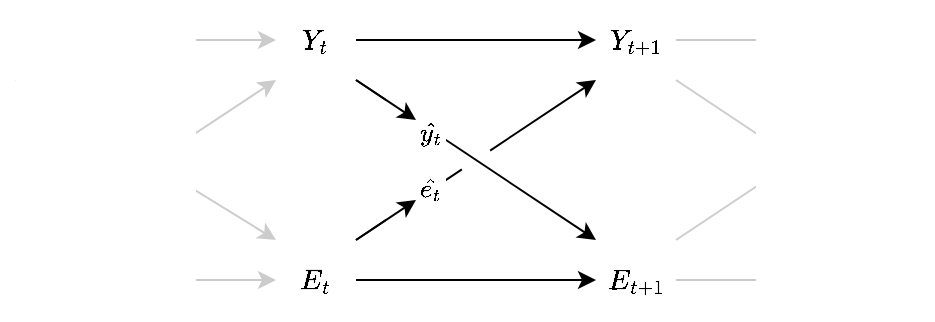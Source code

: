 <mxfile version="12.8.8" type="google"><diagram id="t7yvpLEdr9KgrBYRbPwc" name="Page-1"><mxGraphModel dx="346" dy="185" grid="1" gridSize="10" guides="1" tooltips="1" connect="1" arrows="1" fold="1" page="1" pageScale="1" pageWidth="827" pageHeight="1169" math="1" shadow="0"><root><mxCell id="0"/><mxCell id="1" parent="0"/><mxCell id="9kLuqAF9SU5P10jKAi9G-1" style="rounded=0;orthogonalLoop=1;jettySize=auto;html=1;exitX=1;exitY=1;exitDx=0;exitDy=0;entryX=0;entryY=0;entryDx=0;entryDy=0;entryPerimeter=0;sourcePerimeterSpacing=0;" parent="1" source="qTJ3PmurEFTqupq_-Exz-1" target="qTJ3PmurEFTqupq_-Exz-6" edge="1"><mxGeometry relative="1" as="geometry"><mxPoint x="190" y="170" as="sourcePoint"/><mxPoint x="350" y="90" as="targetPoint"/></mxGeometry></mxCell><mxCell id="PFUnQcmvBcy8E5_8rOFq-20" value="&lt;span style=&quot;white-space: normal ; background-color: rgb(248 , 249 , 250) ; font-size: 11px&quot;&gt;&lt;br style=&quot;font-size: 11px&quot;&gt;&lt;/span&gt;" style="text;html=1;align=center;verticalAlign=middle;resizable=0;points=[];labelBackgroundColor=#ffffff;fontSize=11;spacing=0;" parent="9kLuqAF9SU5P10jKAi9G-1" vertex="1" connectable="0"><mxGeometry x="0.54" y="1" relative="1" as="geometry"><mxPoint x="-52.91" y="-30.74" as="offset"/></mxGeometry></mxCell><mxCell id="qTJ3PmurEFTqupq_-Exz-7" style="rounded=0;orthogonalLoop=1;jettySize=auto;html=1;exitX=1;exitY=0;exitDx=0;exitDy=0;entryX=0;entryY=1;entryDx=0;entryDy=0;entryPerimeter=0;jumpStyle=gap;jumpSize=17;" parent="1" source="qTJ3PmurEFTqupq_-Exz-5" target="qTJ3PmurEFTqupq_-Exz-3" edge="1"><mxGeometry relative="1" as="geometry"/></mxCell><mxCell id="GhFX7aCxsxN3A2e5WT5Z-12" value="" style="rounded=0;whiteSpace=wrap;html=1;fontSize=11;strokeColor=none;" vertex="1" parent="1"><mxGeometry x="215" y="60" width="30" height="120" as="geometry"/></mxCell><mxCell id="qTJ3PmurEFTqupq_-Exz-2" style="edgeStyle=orthogonalEdgeStyle;rounded=0;orthogonalLoop=1;jettySize=auto;html=1;exitX=1;exitY=0.5;exitDx=0;exitDy=0;" parent="1" source="qTJ3PmurEFTqupq_-Exz-1" edge="1"><mxGeometry relative="1" as="geometry"><mxPoint x="320.0" y="60.0" as="targetPoint"/></mxGeometry></mxCell><mxCell id="qTJ3PmurEFTqupq_-Exz-1" value="$$Y_t$$" style="text;html=1;strokeColor=none;fillColor=none;align=center;verticalAlign=middle;whiteSpace=wrap;rounded=0;" parent="1" vertex="1"><mxGeometry x="160" y="40" width="40" height="40" as="geometry"/></mxCell><mxCell id="qTJ3PmurEFTqupq_-Exz-3" value="$$Y_{t+1}$$" style="text;html=1;strokeColor=none;fillColor=none;align=center;verticalAlign=middle;whiteSpace=wrap;rounded=0;" parent="1" vertex="1"><mxGeometry x="320" y="40" width="40" height="40" as="geometry"/></mxCell><mxCell id="qTJ3PmurEFTqupq_-Exz-4" style="edgeStyle=orthogonalEdgeStyle;rounded=0;orthogonalLoop=1;jettySize=auto;html=1;exitX=1;exitY=0.5;exitDx=0;exitDy=0;" parent="1" source="qTJ3PmurEFTqupq_-Exz-5" edge="1"><mxGeometry relative="1" as="geometry"><mxPoint x="320.0" y="180.0" as="targetPoint"/></mxGeometry></mxCell><mxCell id="qTJ3PmurEFTqupq_-Exz-5" value="$$E_t$$" style="text;html=1;strokeColor=none;fillColor=none;align=center;verticalAlign=middle;whiteSpace=wrap;rounded=0;" parent="1" vertex="1"><mxGeometry x="160" y="160" width="40" height="40" as="geometry"/></mxCell><mxCell id="qTJ3PmurEFTqupq_-Exz-6" value="$$E_{t+1}$$" style="text;html=1;strokeColor=none;fillColor=none;align=center;verticalAlign=middle;whiteSpace=wrap;rounded=0;" parent="1" vertex="1"><mxGeometry x="320" y="160" width="40" height="40" as="geometry"/></mxCell><mxCell id="9kLuqAF9SU5P10jKAi9G-6" style="edgeStyle=orthogonalEdgeStyle;rounded=0;orthogonalLoop=1;jettySize=auto;html=1;exitX=1;exitY=0.5;exitDx=0;exitDy=0;strokeColor=#CCCCCC;" parent="1" edge="1"><mxGeometry relative="1" as="geometry"><mxPoint x="160.0" y="60.0" as="targetPoint"/><mxPoint x="40" y="60" as="sourcePoint"/></mxGeometry></mxCell><mxCell id="9kLuqAF9SU5P10jKAi9G-9" style="edgeStyle=orthogonalEdgeStyle;rounded=0;orthogonalLoop=1;jettySize=auto;html=1;exitX=1;exitY=0.5;exitDx=0;exitDy=0;strokeColor=#CCCCCC;" parent="1" edge="1"><mxGeometry relative="1" as="geometry"><mxPoint x="160.0" y="180.0" as="targetPoint"/><mxPoint x="40" y="180" as="sourcePoint"/></mxGeometry></mxCell><mxCell id="9kLuqAF9SU5P10jKAi9G-15" style="rounded=0;orthogonalLoop=1;jettySize=auto;html=1;exitX=0;exitY=0.25;exitDx=0;exitDy=0;entryX=0;entryY=0;entryDx=0;entryDy=0;entryPerimeter=0;strokeColor=#CCCCCC;" parent="1" source="VI_ok-3rZ3IqvkGbogDW-5" edge="1"><mxGeometry relative="1" as="geometry"><mxPoint x="39" y="80.8" as="sourcePoint"/><mxPoint x="160" y="160" as="targetPoint"/></mxGeometry></mxCell><mxCell id="9kLuqAF9SU5P10jKAi9G-16" style="edgeStyle=orthogonalEdgeStyle;rounded=0;orthogonalLoop=1;jettySize=auto;html=1;exitX=1;exitY=0.5;exitDx=0;exitDy=0;strokeColor=#CCCCCC;" parent="1" edge="1"><mxGeometry relative="1" as="geometry"><mxPoint x="480.0" y="60.0" as="targetPoint"/><mxPoint x="360" y="60" as="sourcePoint"/></mxGeometry></mxCell><mxCell id="9kLuqAF9SU5P10jKAi9G-17" style="edgeStyle=orthogonalEdgeStyle;rounded=0;orthogonalLoop=1;jettySize=auto;html=1;exitX=1;exitY=0.5;exitDx=0;exitDy=0;strokeColor=#CCCCCC;" parent="1" edge="1"><mxGeometry relative="1" as="geometry"><mxPoint x="480.0" y="180.0" as="targetPoint"/><mxPoint x="360" y="180" as="sourcePoint"/></mxGeometry></mxCell><mxCell id="9kLuqAF9SU5P10jKAi9G-19" style="rounded=0;orthogonalLoop=1;jettySize=auto;html=1;exitX=1;exitY=1;exitDx=0;exitDy=0;entryX=0;entryY=0;entryDx=0;entryDy=0;entryPerimeter=0;strokeColor=#CCCCCC;" parent="1" source="qTJ3PmurEFTqupq_-Exz-3" edge="1"><mxGeometry relative="1" as="geometry"><mxPoint x="359" y="80.8" as="sourcePoint"/><mxPoint x="480" y="160" as="targetPoint"/></mxGeometry></mxCell><mxCell id="9kLuqAF9SU5P10jKAi9G-10" style="rounded=0;orthogonalLoop=1;jettySize=auto;html=1;exitX=1.005;exitY=-0.02;exitDx=0;exitDy=0;entryX=0;entryY=1;entryDx=0;entryDy=0;entryPerimeter=0;exitPerimeter=0;strokeColor=#CCCCCC;jumpStyle=gap;jumpSize=17;" parent="1" edge="1"><mxGeometry relative="1" as="geometry"><mxPoint x="40.2" y="159.2" as="sourcePoint"/><mxPoint x="160" y="80" as="targetPoint"/></mxGeometry></mxCell><mxCell id="9kLuqAF9SU5P10jKAi9G-18" style="rounded=0;orthogonalLoop=1;jettySize=auto;html=1;exitX=1;exitY=0;exitDx=0;exitDy=0;entryX=0;entryY=1;entryDx=0;entryDy=0;entryPerimeter=0;strokeColor=#CCCCCC;jumpStyle=gap;jumpSize=17;" parent="1" source="qTJ3PmurEFTqupq_-Exz-6" edge="1"><mxGeometry relative="1" as="geometry"><mxPoint x="360.2" y="159.2" as="sourcePoint"/><mxPoint x="480" y="80" as="targetPoint"/></mxGeometry></mxCell><mxCell id="VI_ok-3rZ3IqvkGbogDW-5" value="" style="rounded=0;whiteSpace=wrap;html=1;strokeColor=none;" parent="1" vertex="1"><mxGeometry x="30" y="40" width="90" height="160" as="geometry"/></mxCell><mxCell id="VI_ok-3rZ3IqvkGbogDW-6" value="" style="rounded=0;whiteSpace=wrap;html=1;strokeColor=none;" parent="1" vertex="1"><mxGeometry x="400" y="40" width="80" height="160" as="geometry"/></mxCell><mxCell id="PFUnQcmvBcy8E5_8rOFq-18" style="rounded=0;orthogonalLoop=1;jettySize=auto;html=1;exitX=1;exitY=1;exitDx=0;exitDy=0;" parent="1" edge="1"><mxGeometry relative="1" as="geometry"><mxPoint x="200" y="80" as="sourcePoint"/><mxPoint x="230" y="100" as="targetPoint"/></mxGeometry></mxCell><mxCell id="PFUnQcmvBcy8E5_8rOFq-23" style="rounded=0;orthogonalLoop=1;jettySize=auto;html=1;exitX=1;exitY=0;exitDx=0;exitDy=0;jumpStyle=none;jumpSize=17;" parent="1" edge="1"><mxGeometry relative="1" as="geometry"><mxPoint x="200" y="160" as="sourcePoint"/><mxPoint x="230" y="140" as="targetPoint"/></mxGeometry></mxCell><mxCell id="GhFX7aCxsxN3A2e5WT5Z-6" value="&lt;span style=&quot;white-space: normal&quot;&gt;$$\hat{e_t}$$&lt;/span&gt;" style="text;html=1;align=center;verticalAlign=middle;resizable=0;points=[];autosize=1;fontSize=11;" vertex="1" parent="1"><mxGeometry x="227" y="124" width="20" height="20" as="geometry"/></mxCell><mxCell id="GhFX7aCxsxN3A2e5WT5Z-7" value="&lt;span style=&quot;white-space: normal&quot;&gt;$$\hat{y_t}$$&lt;/span&gt;" style="text;html=1;align=center;verticalAlign=middle;resizable=0;points=[];autosize=1;fontSize=11;" vertex="1" parent="1"><mxGeometry x="227" y="96" width="20" height="20" as="geometry"/></mxCell></root></mxGraphModel></diagram></mxfile>
